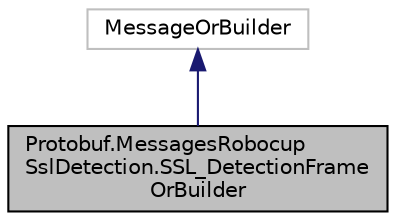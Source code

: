digraph "Protobuf.MessagesRobocupSslDetection.SSL_DetectionFrameOrBuilder"
{
 // INTERACTIVE_SVG=YES
  edge [fontname="Helvetica",fontsize="10",labelfontname="Helvetica",labelfontsize="10"];
  node [fontname="Helvetica",fontsize="10",shape=record];
  Node1 [label="Protobuf.MessagesRobocup\lSslDetection.SSL_DetectionFrame\lOrBuilder",height=0.2,width=0.4,color="black", fillcolor="grey75", style="filled", fontcolor="black"];
  Node2 -> Node1 [dir="back",color="midnightblue",fontsize="10",style="solid",fontname="Helvetica"];
  Node2 [label="MessageOrBuilder",height=0.2,width=0.4,color="grey75", fillcolor="white", style="filled"];
}
